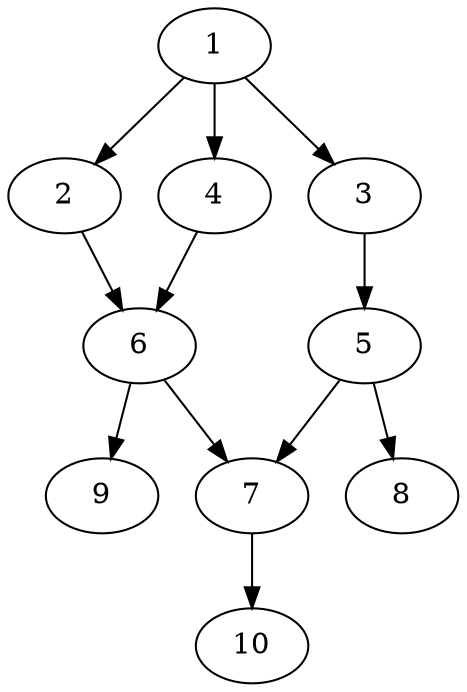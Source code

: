 // DAG automatically generated by daggen at Thu Oct  3 13:58:04 2019
// ./daggen --dot -n 10 --ccr 0.5 --fat 0.5 --regular 0.5 --density 0.6 --mindata 5242880 --maxdata 52428800 
digraph G {
  1 [size="35158016", alpha="0.05", expect_size="17579008"] 
  1 -> 2 [size ="17579008"]
  1 -> 3 [size ="17579008"]
  1 -> 4 [size ="17579008"]
  2 [size="64309248", alpha="0.18", expect_size="32154624"] 
  2 -> 6 [size ="32154624"]
  3 [size="20533248", alpha="0.14", expect_size="10266624"] 
  3 -> 5 [size ="10266624"]
  4 [size="51089408", alpha="0.11", expect_size="25544704"] 
  4 -> 6 [size ="25544704"]
  5 [size="12445696", alpha="0.14", expect_size="6222848"] 
  5 -> 7 [size ="6222848"]
  5 -> 8 [size ="6222848"]
  6 [size="68995072", alpha="0.12", expect_size="34497536"] 
  6 -> 7 [size ="34497536"]
  6 -> 9 [size ="34497536"]
  7 [size="77125632", alpha="0.05", expect_size="38562816"] 
  7 -> 10 [size ="38562816"]
  8 [size="101562368", alpha="0.00", expect_size="50781184"] 
  9 [size="53606400", alpha="0.03", expect_size="26803200"] 
  10 [size="36376576", alpha="0.19", expect_size="18188288"] 
}
